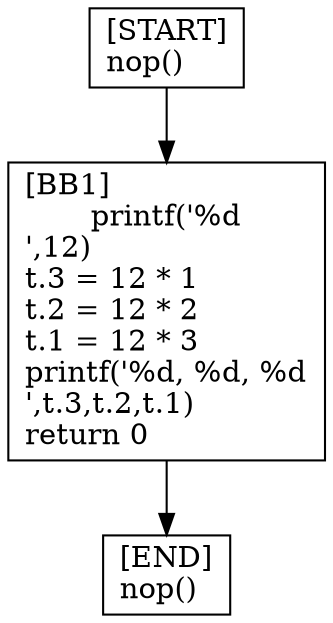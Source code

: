 digraph {
  node [shape=box]
  END [label="[END]\lnop()\l"];
  START [label="[START]\lnop()\l"];
  BB1 [label="[BB1]\lprintf('%d\n',12)\lt.3 = 12 * 1\lt.2 = 12 * 2\lt.1 = 12 * 3\lprintf('%d, %d, %d\n',t.3,t.2,t.1)\lreturn 0\l"];
  START -> BB1;
  BB1 -> END;
}

